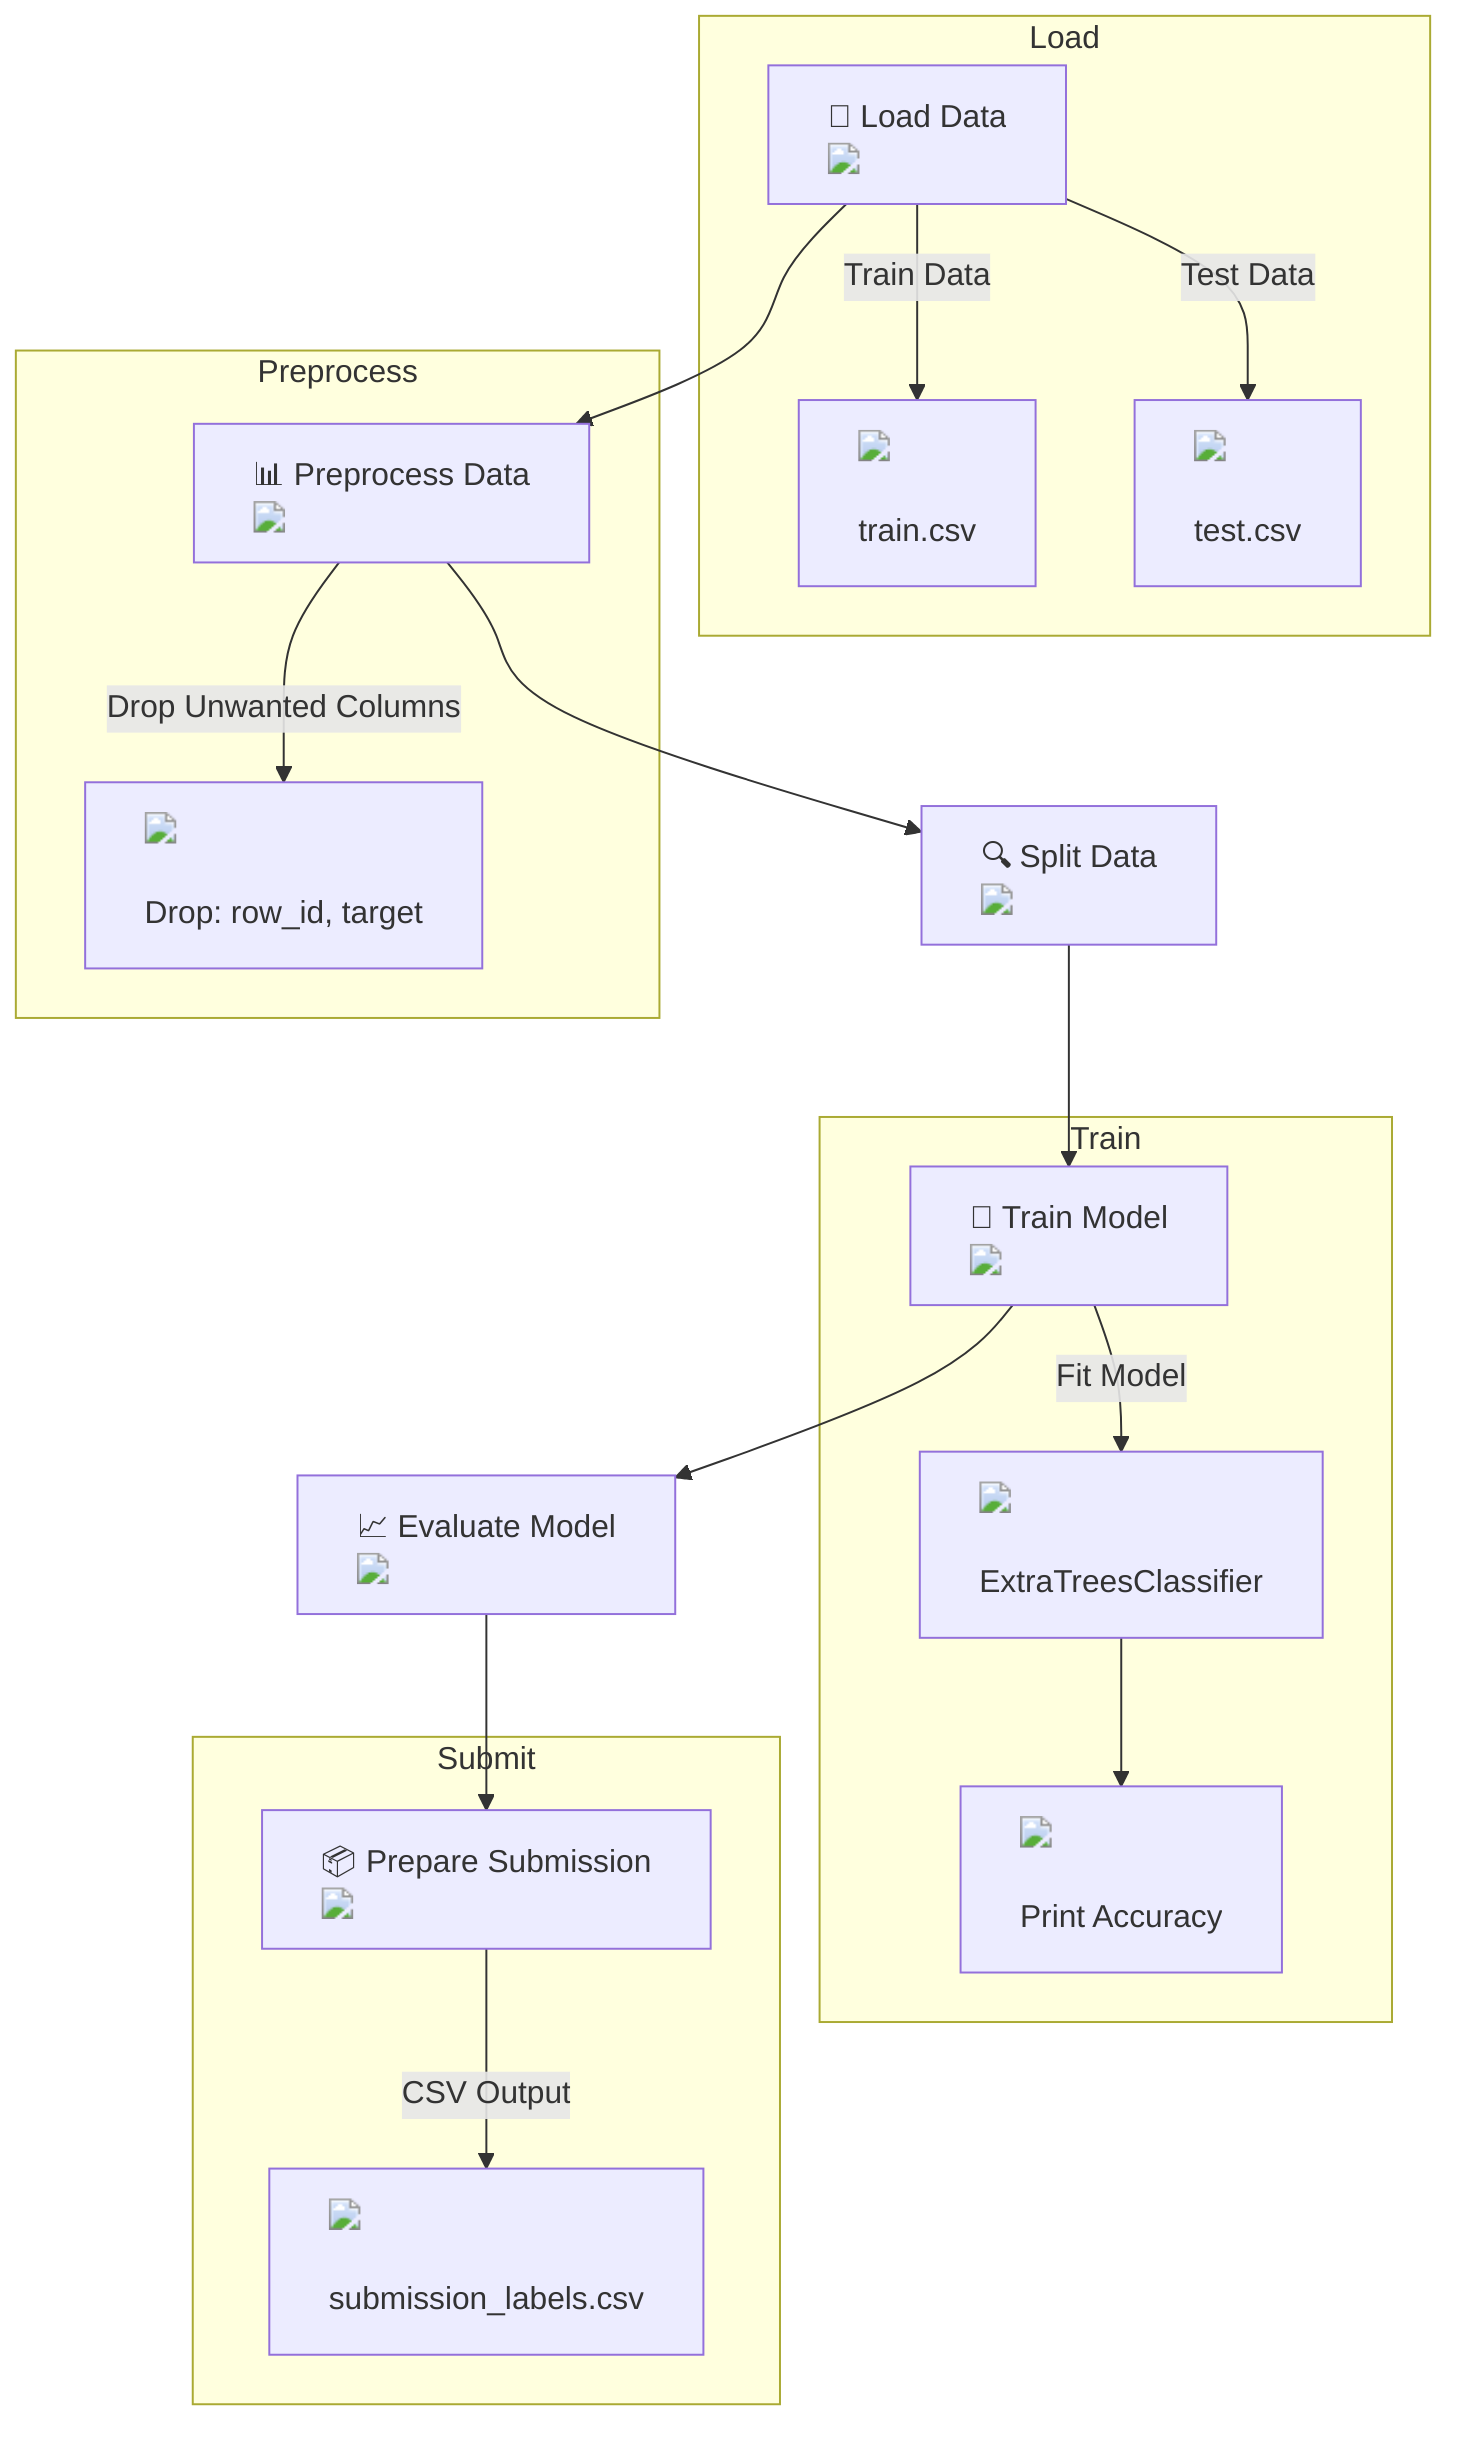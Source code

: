 flowchart TD
    A["📂 Load Data <img src='file.svg' />"] --> B["📊 Preprocess Data <img src='column_split.svg' />"]
    B --> C["🔍 Split Data <img src='row_split.svg' />"]
    C --> D["🧠 Train Model <img src='brain.svg' />"]
    D --> E["📈 Evaluate Model <img src='barplot_template.svg' />"]
    E --> F["📦 Prepare Submission <img src='file.svg' />"]
    
    subgraph  Load
        A -->|Train Data| G["<img src='file.svg'/> <br/> train.csv"]
        A -->|Test Data| H["<img src='file.svg'/> <br/> test.csv"]
    end

    subgraph Preprocess
        B -->|Drop Unwanted Columns| I["<img src='column_split.svg'/> <br/> Drop: row_id, target"]
    end

    subgraph Train
        D -->|Fit Model| J["<img src='brain.svg'/> <br/> ExtraTreesClassifier"]
        J --> K["<img src='barplot_template.svg'/> <br/> Print Accuracy"]
    end

    subgraph Submit
        F -->|CSV Output| L["<img src='file.svg'/> <br/> submission_labels.csv"]
    end